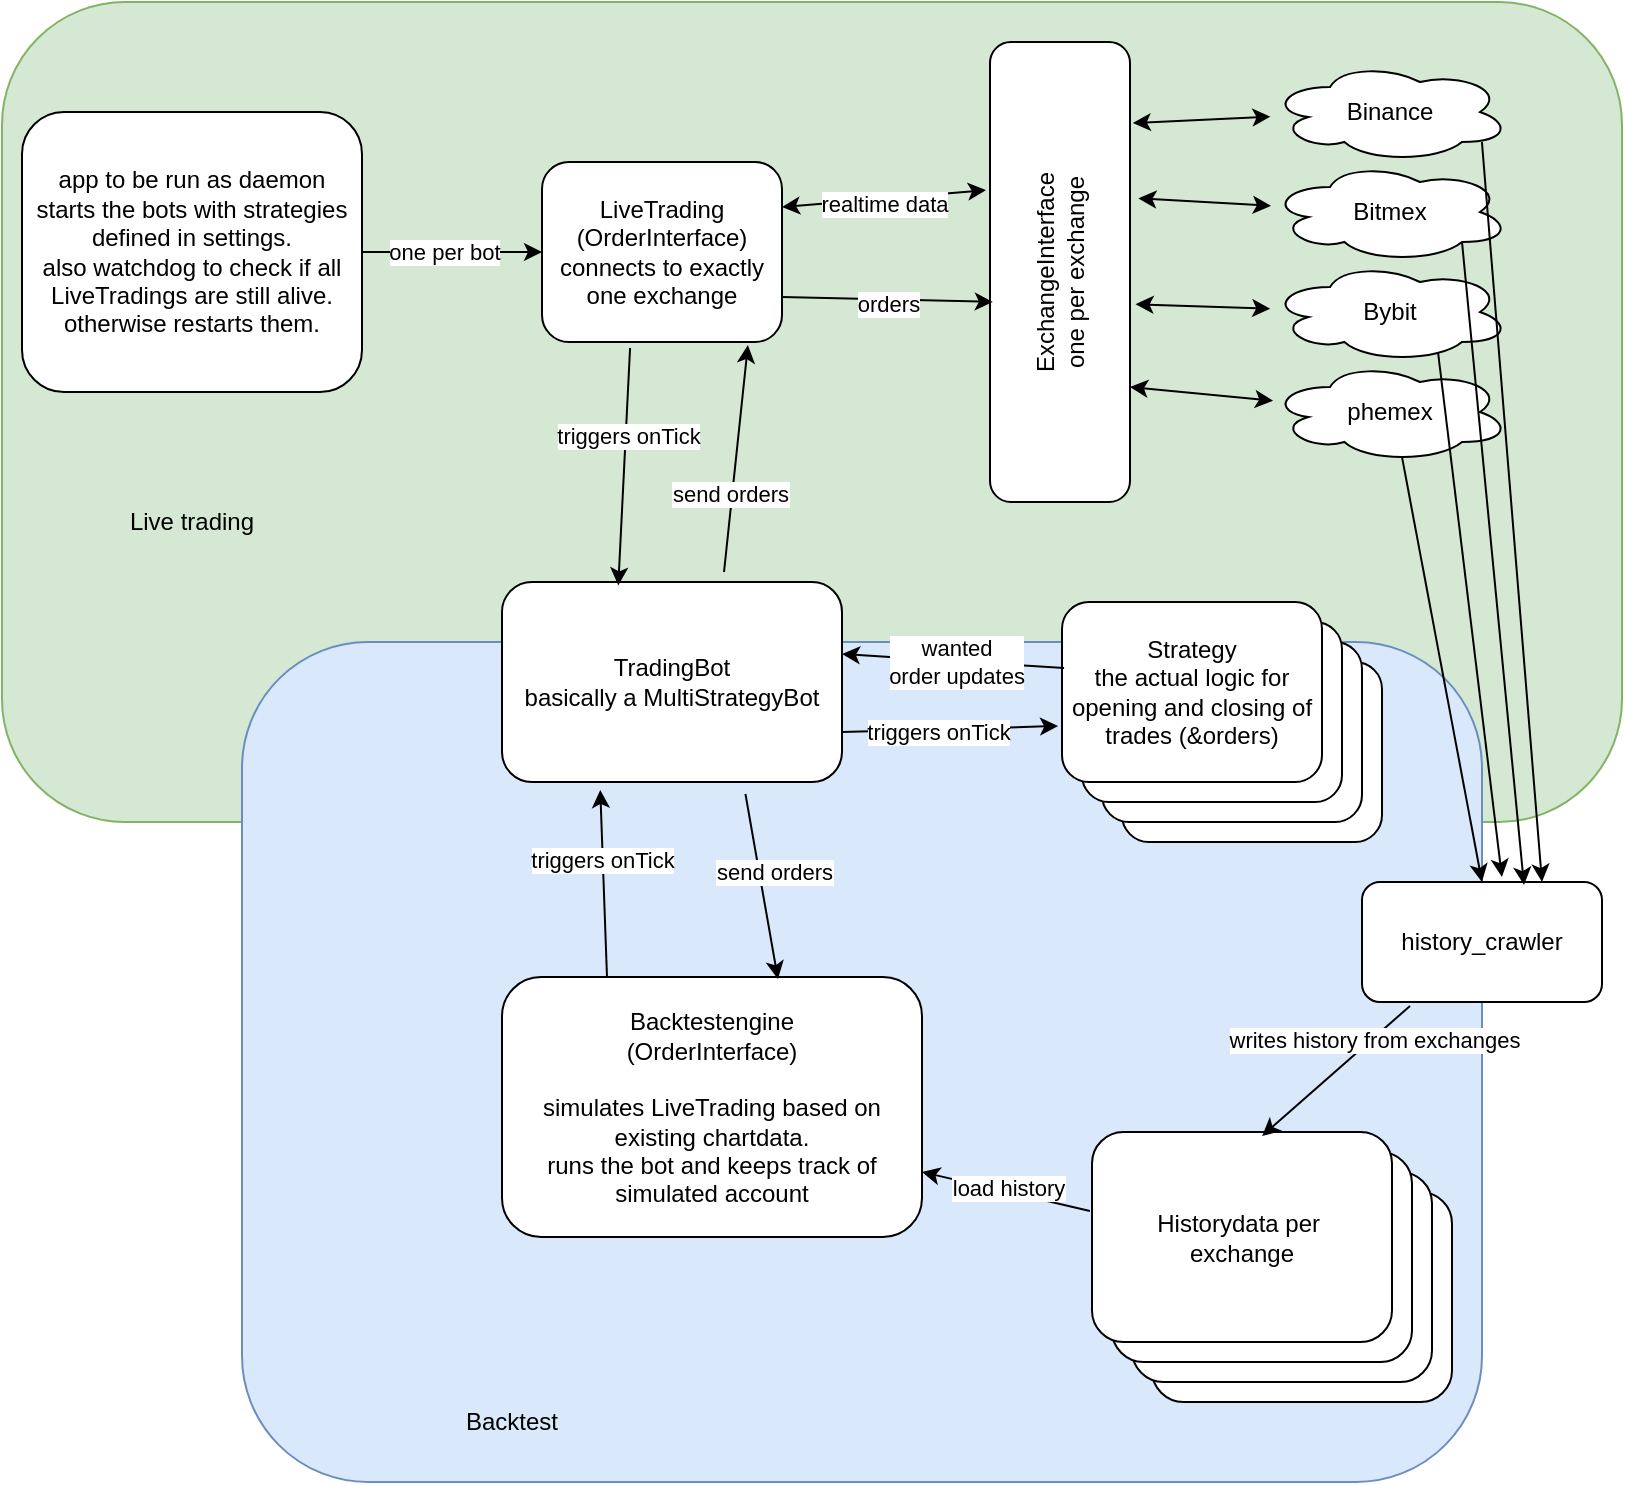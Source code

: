 <mxfile version="13.5.7" type="device"><diagram id="E4VhcrVAH5GHi9n97cGz" name="Page-1"><mxGraphModel dx="1086" dy="806" grid="1" gridSize="10" guides="1" tooltips="1" connect="1" arrows="1" fold="1" page="1" pageScale="1" pageWidth="827" pageHeight="1169" background="#ffffff" math="0" shadow="0"><root><mxCell id="0"/><mxCell id="1" parent="0"/><mxCell id="aBDjaGbR_hmjy-aYGb-a-42" value="" style="rounded=1;whiteSpace=wrap;html=1;fillColor=#d5e8d4;strokeColor=#82b366;" vertex="1" parent="1"><mxGeometry y="80" width="810" height="410" as="geometry"/></mxCell><mxCell id="aBDjaGbR_hmjy-aYGb-a-40" value="" style="rounded=1;whiteSpace=wrap;html=1;fillColor=#dae8fc;strokeColor=#6c8ebf;" vertex="1" parent="1"><mxGeometry x="120" y="400" width="620" height="420" as="geometry"/></mxCell><mxCell id="aBDjaGbR_hmjy-aYGb-a-1" value="Binance" style="ellipse;shape=cloud;whiteSpace=wrap;html=1;" vertex="1" parent="1"><mxGeometry x="634" y="110" width="120" height="50" as="geometry"/></mxCell><mxCell id="aBDjaGbR_hmjy-aYGb-a-2" value="Bybit" style="ellipse;shape=cloud;whiteSpace=wrap;html=1;" vertex="1" parent="1"><mxGeometry x="634" y="210" width="120" height="50" as="geometry"/></mxCell><mxCell id="aBDjaGbR_hmjy-aYGb-a-4" value="Bitmex" style="ellipse;shape=cloud;whiteSpace=wrap;html=1;" vertex="1" parent="1"><mxGeometry x="634" y="160" width="120" height="50" as="geometry"/></mxCell><mxCell id="aBDjaGbR_hmjy-aYGb-a-5" value="phemex" style="ellipse;shape=cloud;whiteSpace=wrap;html=1;" vertex="1" parent="1"><mxGeometry x="634" y="260" width="120" height="50" as="geometry"/></mxCell><mxCell id="aBDjaGbR_hmjy-aYGb-a-7" value="ExchangeInterface&lt;br&gt;one per exchange" style="rounded=1;whiteSpace=wrap;html=1;rotation=-90;" vertex="1" parent="1"><mxGeometry x="414" y="180" width="230" height="70" as="geometry"/></mxCell><mxCell id="aBDjaGbR_hmjy-aYGb-a-10" value="" style="endArrow=classic;startArrow=classic;html=1;exitX=0.824;exitY=1.02;exitDx=0;exitDy=0;exitPerimeter=0;" edge="1" parent="1" source="aBDjaGbR_hmjy-aYGb-a-7" target="aBDjaGbR_hmjy-aYGb-a-1"><mxGeometry width="50" height="50" relative="1" as="geometry"><mxPoint x="414" y="440" as="sourcePoint"/><mxPoint x="464" y="390" as="targetPoint"/></mxGeometry></mxCell><mxCell id="aBDjaGbR_hmjy-aYGb-a-11" value="" style="endArrow=classic;startArrow=classic;html=1;exitX=0.66;exitY=1.06;exitDx=0;exitDy=0;exitPerimeter=0;" edge="1" parent="1" source="aBDjaGbR_hmjy-aYGb-a-7" target="aBDjaGbR_hmjy-aYGb-a-4"><mxGeometry width="50" height="50" relative="1" as="geometry"><mxPoint x="505" y="154" as="sourcePoint"/><mxPoint x="644.35" y="147.698" as="targetPoint"/></mxGeometry></mxCell><mxCell id="aBDjaGbR_hmjy-aYGb-a-12" value="" style="endArrow=classic;startArrow=classic;html=1;exitX=0.43;exitY=1.04;exitDx=0;exitDy=0;exitPerimeter=0;" edge="1" parent="1" source="aBDjaGbR_hmjy-aYGb-a-7" target="aBDjaGbR_hmjy-aYGb-a-2"><mxGeometry width="50" height="50" relative="1" as="geometry"><mxPoint x="507" y="195" as="sourcePoint"/><mxPoint x="644" y="195" as="targetPoint"/></mxGeometry></mxCell><mxCell id="aBDjaGbR_hmjy-aYGb-a-13" value="" style="endArrow=classic;startArrow=classic;html=1;exitX=0.25;exitY=1;exitDx=0;exitDy=0;" edge="1" parent="1" source="aBDjaGbR_hmjy-aYGb-a-7" target="aBDjaGbR_hmjy-aYGb-a-5"><mxGeometry width="50" height="50" relative="1" as="geometry"><mxPoint x="504" y="235" as="sourcePoint"/><mxPoint x="644.427" y="242.021" as="targetPoint"/></mxGeometry></mxCell><mxCell id="aBDjaGbR_hmjy-aYGb-a-14" value="app to be run as daemon&lt;br&gt;starts the bots with strategies defined in settings.&lt;br&gt;also watchdog to check if all LiveTradings are still alive. otherwise restarts them." style="rounded=1;whiteSpace=wrap;html=1;" vertex="1" parent="1"><mxGeometry x="10" y="135" width="170" height="140" as="geometry"/></mxCell><mxCell id="aBDjaGbR_hmjy-aYGb-a-15" value="TradingBot&lt;br&gt;basically a MultiStrategyBot" style="rounded=1;whiteSpace=wrap;html=1;" vertex="1" parent="1"><mxGeometry x="250" y="370" width="170" height="100" as="geometry"/></mxCell><mxCell id="aBDjaGbR_hmjy-aYGb-a-16" value="LiveTrading (OrderInterface)&lt;br&gt;connects to exactly one exchange" style="rounded=1;whiteSpace=wrap;html=1;" vertex="1" parent="1"><mxGeometry x="270" y="160" width="120" height="90" as="geometry"/></mxCell><mxCell id="aBDjaGbR_hmjy-aYGb-a-17" value="" style="endArrow=classic;startArrow=classic;html=1;exitX=1;exitY=0.25;exitDx=0;exitDy=0;entryX=0.678;entryY=-0.029;entryDx=0;entryDy=0;entryPerimeter=0;" edge="1" parent="1" source="aBDjaGbR_hmjy-aYGb-a-16" target="aBDjaGbR_hmjy-aYGb-a-7"><mxGeometry width="50" height="50" relative="1" as="geometry"><mxPoint x="390" y="440" as="sourcePoint"/><mxPoint x="487" y="180" as="targetPoint"/></mxGeometry></mxCell><mxCell id="aBDjaGbR_hmjy-aYGb-a-18" value="realtime data" style="edgeLabel;html=1;align=center;verticalAlign=middle;resizable=0;points=[];" vertex="1" connectable="0" parent="aBDjaGbR_hmjy-aYGb-a-17"><mxGeometry x="-0.285" y="-1" relative="1" as="geometry"><mxPoint x="13.95" y="0.72" as="offset"/></mxGeometry></mxCell><mxCell id="aBDjaGbR_hmjy-aYGb-a-19" value="" style="endArrow=classic;html=1;entryX=0.858;entryY=1.017;entryDx=0;entryDy=0;entryPerimeter=0;exitX=0.653;exitY=-0.05;exitDx=0;exitDy=0;exitPerimeter=0;" edge="1" parent="1" source="aBDjaGbR_hmjy-aYGb-a-15" target="aBDjaGbR_hmjy-aYGb-a-16"><mxGeometry width="50" height="50" relative="1" as="geometry"><mxPoint x="390" y="440" as="sourcePoint"/><mxPoint x="440" y="390" as="targetPoint"/></mxGeometry></mxCell><mxCell id="aBDjaGbR_hmjy-aYGb-a-20" value="send orders" style="edgeLabel;html=1;align=center;verticalAlign=middle;resizable=0;points=[];" vertex="1" connectable="0" parent="aBDjaGbR_hmjy-aYGb-a-19"><mxGeometry x="-0.315" y="1" relative="1" as="geometry"><mxPoint as="offset"/></mxGeometry></mxCell><mxCell id="aBDjaGbR_hmjy-aYGb-a-21" value="" style="endArrow=classic;html=1;exitX=1;exitY=0.75;exitDx=0;exitDy=0;entryX=0.435;entryY=0.02;entryDx=0;entryDy=0;entryPerimeter=0;" edge="1" parent="1" source="aBDjaGbR_hmjy-aYGb-a-16" target="aBDjaGbR_hmjy-aYGb-a-7"><mxGeometry width="50" height="50" relative="1" as="geometry"><mxPoint x="390" y="440" as="sourcePoint"/><mxPoint x="440" y="390" as="targetPoint"/></mxGeometry></mxCell><mxCell id="aBDjaGbR_hmjy-aYGb-a-22" value="orders" style="edgeLabel;html=1;align=center;verticalAlign=middle;resizable=0;points=[];" vertex="1" connectable="0" parent="aBDjaGbR_hmjy-aYGb-a-21"><mxGeometry x="-0.502" y="-2" relative="1" as="geometry"><mxPoint x="26.29" y="0.79" as="offset"/></mxGeometry></mxCell><mxCell id="aBDjaGbR_hmjy-aYGb-a-23" value="" style="endArrow=classic;html=1;exitX=0.367;exitY=1.033;exitDx=0;exitDy=0;exitPerimeter=0;entryX=0.342;entryY=0.017;entryDx=0;entryDy=0;entryPerimeter=0;" edge="1" parent="1" source="aBDjaGbR_hmjy-aYGb-a-16" target="aBDjaGbR_hmjy-aYGb-a-15"><mxGeometry width="50" height="50" relative="1" as="geometry"><mxPoint x="390" y="440" as="sourcePoint"/><mxPoint x="440" y="390" as="targetPoint"/></mxGeometry></mxCell><mxCell id="aBDjaGbR_hmjy-aYGb-a-24" value="triggers onTick" style="edgeLabel;html=1;align=center;verticalAlign=middle;resizable=0;points=[];" vertex="1" connectable="0" parent="aBDjaGbR_hmjy-aYGb-a-23"><mxGeometry x="-0.266" y="1" relative="1" as="geometry"><mxPoint as="offset"/></mxGeometry></mxCell><mxCell id="aBDjaGbR_hmjy-aYGb-a-25" value="" style="endArrow=classic;html=1;exitX=1;exitY=0.5;exitDx=0;exitDy=0;entryX=0;entryY=0.5;entryDx=0;entryDy=0;" edge="1" parent="1" source="aBDjaGbR_hmjy-aYGb-a-14" target="aBDjaGbR_hmjy-aYGb-a-16"><mxGeometry width="50" height="50" relative="1" as="geometry"><mxPoint x="390" y="440" as="sourcePoint"/><mxPoint x="440" y="390" as="targetPoint"/></mxGeometry></mxCell><mxCell id="aBDjaGbR_hmjy-aYGb-a-26" value="one per bot" style="edgeLabel;html=1;align=center;verticalAlign=middle;resizable=0;points=[];" vertex="1" connectable="0" parent="aBDjaGbR_hmjy-aYGb-a-25"><mxGeometry x="-0.367" y="-1" relative="1" as="geometry"><mxPoint x="12" y="-1" as="offset"/></mxGeometry></mxCell><mxCell id="aBDjaGbR_hmjy-aYGb-a-30" value="" style="rounded=1;whiteSpace=wrap;html=1;" vertex="1" parent="1"><mxGeometry x="560" y="410" width="130" height="90" as="geometry"/></mxCell><mxCell id="aBDjaGbR_hmjy-aYGb-a-29" value="" style="rounded=1;whiteSpace=wrap;html=1;" vertex="1" parent="1"><mxGeometry x="550" y="400" width="130" height="90" as="geometry"/></mxCell><mxCell id="aBDjaGbR_hmjy-aYGb-a-28" value="" style="rounded=1;whiteSpace=wrap;html=1;" vertex="1" parent="1"><mxGeometry x="540" y="390" width="130" height="90" as="geometry"/></mxCell><mxCell id="aBDjaGbR_hmjy-aYGb-a-27" value="Strategy&lt;br&gt;the actual logic for opening and closing of trades (&amp;amp;orders)" style="rounded=1;whiteSpace=wrap;html=1;" vertex="1" parent="1"><mxGeometry x="530" y="380" width="130" height="90" as="geometry"/></mxCell><mxCell id="aBDjaGbR_hmjy-aYGb-a-31" value="" style="endArrow=classic;html=1;entryX=-0.015;entryY=0.689;entryDx=0;entryDy=0;exitX=1;exitY=0.75;exitDx=0;exitDy=0;entryPerimeter=0;" edge="1" parent="1" source="aBDjaGbR_hmjy-aYGb-a-15" target="aBDjaGbR_hmjy-aYGb-a-27"><mxGeometry width="50" height="50" relative="1" as="geometry"><mxPoint x="390" y="440" as="sourcePoint"/><mxPoint x="440" y="390" as="targetPoint"/></mxGeometry></mxCell><mxCell id="aBDjaGbR_hmjy-aYGb-a-32" value="triggers onTick" style="edgeLabel;html=1;align=center;verticalAlign=middle;resizable=0;points=[];" vertex="1" connectable="0" parent="aBDjaGbR_hmjy-aYGb-a-31"><mxGeometry x="-0.474" y="1" relative="1" as="geometry"><mxPoint x="19.04" y="1.78" as="offset"/></mxGeometry></mxCell><mxCell id="aBDjaGbR_hmjy-aYGb-a-33" value="" style="endArrow=classic;html=1;exitX=0.008;exitY=0.367;exitDx=0;exitDy=0;exitPerimeter=0;entryX=1;entryY=0.36;entryDx=0;entryDy=0;entryPerimeter=0;" edge="1" parent="1" source="aBDjaGbR_hmjy-aYGb-a-27" target="aBDjaGbR_hmjy-aYGb-a-15"><mxGeometry width="50" height="50" relative="1" as="geometry"><mxPoint x="390" y="440" as="sourcePoint"/><mxPoint x="440" y="390" as="targetPoint"/></mxGeometry></mxCell><mxCell id="aBDjaGbR_hmjy-aYGb-a-34" value="wanted &lt;br&gt;order updates" style="edgeLabel;html=1;align=center;verticalAlign=middle;resizable=0;points=[];" vertex="1" connectable="0" parent="aBDjaGbR_hmjy-aYGb-a-33"><mxGeometry x="0.321" y="2" relative="1" as="geometry"><mxPoint x="18.94" y="-0.39" as="offset"/></mxGeometry></mxCell><mxCell id="aBDjaGbR_hmjy-aYGb-a-35" value="Backtestengine&lt;br&gt;(OrderInterface)&lt;br&gt;&lt;br&gt;simulates LiveTrading based on existing chartdata.&lt;br&gt;runs the bot and keeps track of simulated account" style="rounded=1;whiteSpace=wrap;html=1;" vertex="1" parent="1"><mxGeometry x="250" y="567.5" width="210" height="130" as="geometry"/></mxCell><mxCell id="aBDjaGbR_hmjy-aYGb-a-36" value="" style="endArrow=classic;html=1;exitX=0.25;exitY=0;exitDx=0;exitDy=0;entryX=0.289;entryY=1.04;entryDx=0;entryDy=0;entryPerimeter=0;" edge="1" parent="1" source="aBDjaGbR_hmjy-aYGb-a-35" target="aBDjaGbR_hmjy-aYGb-a-15"><mxGeometry width="50" height="50" relative="1" as="geometry"><mxPoint x="390" y="440" as="sourcePoint"/><mxPoint x="440" y="390" as="targetPoint"/></mxGeometry></mxCell><mxCell id="aBDjaGbR_hmjy-aYGb-a-37" value="triggers onTick" style="edgeLabel;html=1;align=center;verticalAlign=middle;resizable=0;points=[];" vertex="1" connectable="0" parent="aBDjaGbR_hmjy-aYGb-a-36"><mxGeometry x="0.255" y="1" relative="1" as="geometry"><mxPoint as="offset"/></mxGeometry></mxCell><mxCell id="aBDjaGbR_hmjy-aYGb-a-38" value="" style="endArrow=classic;html=1;exitX=0.716;exitY=1.06;exitDx=0;exitDy=0;exitPerimeter=0;entryX=0.657;entryY=0.008;entryDx=0;entryDy=0;entryPerimeter=0;" edge="1" parent="1" source="aBDjaGbR_hmjy-aYGb-a-15" target="aBDjaGbR_hmjy-aYGb-a-35"><mxGeometry width="50" height="50" relative="1" as="geometry"><mxPoint x="390" y="440" as="sourcePoint"/><mxPoint x="440" y="390" as="targetPoint"/></mxGeometry></mxCell><mxCell id="aBDjaGbR_hmjy-aYGb-a-39" value="send orders" style="edgeLabel;html=1;align=center;verticalAlign=middle;resizable=0;points=[];" vertex="1" connectable="0" parent="aBDjaGbR_hmjy-aYGb-a-38"><mxGeometry x="0.364" relative="1" as="geometry"><mxPoint x="2.64" y="-23.99" as="offset"/></mxGeometry></mxCell><mxCell id="aBDjaGbR_hmjy-aYGb-a-41" value="Backtest" style="text;html=1;strokeColor=none;fillColor=none;align=center;verticalAlign=middle;whiteSpace=wrap;rounded=0;" vertex="1" parent="1"><mxGeometry x="230" y="780" width="50" height="20" as="geometry"/></mxCell><mxCell id="aBDjaGbR_hmjy-aYGb-a-43" value="Live trading" style="text;html=1;strokeColor=none;fillColor=none;align=center;verticalAlign=middle;whiteSpace=wrap;rounded=0;" vertex="1" parent="1"><mxGeometry x="45" y="330" width="100" height="20" as="geometry"/></mxCell><mxCell id="aBDjaGbR_hmjy-aYGb-a-47" value="" style="rounded=1;whiteSpace=wrap;html=1;" vertex="1" parent="1"><mxGeometry x="575" y="675" width="150" height="105" as="geometry"/></mxCell><mxCell id="aBDjaGbR_hmjy-aYGb-a-46" value="" style="rounded=1;whiteSpace=wrap;html=1;" vertex="1" parent="1"><mxGeometry x="565" y="665" width="150" height="105" as="geometry"/></mxCell><mxCell id="aBDjaGbR_hmjy-aYGb-a-45" value="" style="rounded=1;whiteSpace=wrap;html=1;" vertex="1" parent="1"><mxGeometry x="555" y="655" width="150" height="105" as="geometry"/></mxCell><mxCell id="aBDjaGbR_hmjy-aYGb-a-44" value="Historydata per&amp;nbsp;&lt;br&gt;exchange" style="rounded=1;whiteSpace=wrap;html=1;" vertex="1" parent="1"><mxGeometry x="545" y="645" width="150" height="105" as="geometry"/></mxCell><mxCell id="aBDjaGbR_hmjy-aYGb-a-48" value="" style="endArrow=classic;html=1;exitX=-0.007;exitY=0.376;exitDx=0;exitDy=0;exitPerimeter=0;entryX=1;entryY=0.75;entryDx=0;entryDy=0;" edge="1" parent="1" source="aBDjaGbR_hmjy-aYGb-a-44" target="aBDjaGbR_hmjy-aYGb-a-35"><mxGeometry width="50" height="50" relative="1" as="geometry"><mxPoint x="390" y="640" as="sourcePoint"/><mxPoint x="440" y="590" as="targetPoint"/></mxGeometry></mxCell><mxCell id="aBDjaGbR_hmjy-aYGb-a-49" value="load history" style="edgeLabel;html=1;align=center;verticalAlign=middle;resizable=0;points=[];" vertex="1" connectable="0" parent="aBDjaGbR_hmjy-aYGb-a-48"><mxGeometry x="0.416" y="2" relative="1" as="geometry"><mxPoint x="18.85" as="offset"/></mxGeometry></mxCell><mxCell id="aBDjaGbR_hmjy-aYGb-a-50" value="history_crawler" style="rounded=1;whiteSpace=wrap;html=1;" vertex="1" parent="1"><mxGeometry x="680" y="520" width="120" height="60" as="geometry"/></mxCell><mxCell id="aBDjaGbR_hmjy-aYGb-a-51" value="" style="endArrow=classic;html=1;entryX=0.5;entryY=0;entryDx=0;entryDy=0;exitX=0.55;exitY=0.95;exitDx=0;exitDy=0;exitPerimeter=0;" edge="1" parent="1" source="aBDjaGbR_hmjy-aYGb-a-5" target="aBDjaGbR_hmjy-aYGb-a-50"><mxGeometry width="50" height="50" relative="1" as="geometry"><mxPoint x="390" y="440" as="sourcePoint"/><mxPoint x="440" y="390" as="targetPoint"/></mxGeometry></mxCell><mxCell id="aBDjaGbR_hmjy-aYGb-a-52" value="" style="endArrow=classic;html=1;exitX=0.7;exitY=0.9;exitDx=0;exitDy=0;exitPerimeter=0;entryX=0.583;entryY=-0.042;entryDx=0;entryDy=0;entryPerimeter=0;" edge="1" parent="1" source="aBDjaGbR_hmjy-aYGb-a-2" target="aBDjaGbR_hmjy-aYGb-a-50"><mxGeometry width="50" height="50" relative="1" as="geometry"><mxPoint x="710" y="317.5" as="sourcePoint"/><mxPoint x="740" y="517.5" as="targetPoint"/></mxGeometry></mxCell><mxCell id="aBDjaGbR_hmjy-aYGb-a-53" value="" style="endArrow=classic;html=1;exitX=0.8;exitY=0.8;exitDx=0;exitDy=0;exitPerimeter=0;entryX=0.675;entryY=0.025;entryDx=0;entryDy=0;entryPerimeter=0;" edge="1" parent="1" source="aBDjaGbR_hmjy-aYGb-a-4" target="aBDjaGbR_hmjy-aYGb-a-50"><mxGeometry width="50" height="50" relative="1" as="geometry"><mxPoint x="728" y="265" as="sourcePoint"/><mxPoint x="738.726" y="517.5" as="targetPoint"/></mxGeometry></mxCell><mxCell id="aBDjaGbR_hmjy-aYGb-a-54" value="" style="endArrow=classic;html=1;exitX=0.883;exitY=0.8;exitDx=0;exitDy=0;exitPerimeter=0;entryX=0.75;entryY=0;entryDx=0;entryDy=0;" edge="1" parent="1" source="aBDjaGbR_hmjy-aYGb-a-1" target="aBDjaGbR_hmjy-aYGb-a-50"><mxGeometry width="50" height="50" relative="1" as="geometry"><mxPoint x="728" y="265" as="sourcePoint"/><mxPoint x="749.96" y="514.98" as="targetPoint"/></mxGeometry></mxCell><mxCell id="aBDjaGbR_hmjy-aYGb-a-55" value="" style="endArrow=classic;html=1;entryX=0.567;entryY=0.019;entryDx=0;entryDy=0;entryPerimeter=0;exitX=0.2;exitY=1.033;exitDx=0;exitDy=0;exitPerimeter=0;" edge="1" parent="1" source="aBDjaGbR_hmjy-aYGb-a-50" target="aBDjaGbR_hmjy-aYGb-a-44"><mxGeometry width="50" height="50" relative="1" as="geometry"><mxPoint x="390" y="440" as="sourcePoint"/><mxPoint x="440" y="390" as="targetPoint"/></mxGeometry></mxCell><mxCell id="aBDjaGbR_hmjy-aYGb-a-56" value="writes history from exchanges" style="edgeLabel;html=1;align=center;verticalAlign=middle;resizable=0;points=[];" vertex="1" connectable="0" parent="aBDjaGbR_hmjy-aYGb-a-55"><mxGeometry x="-0.494" y="1" relative="1" as="geometry"><mxPoint as="offset"/></mxGeometry></mxCell></root></mxGraphModel></diagram></mxfile>